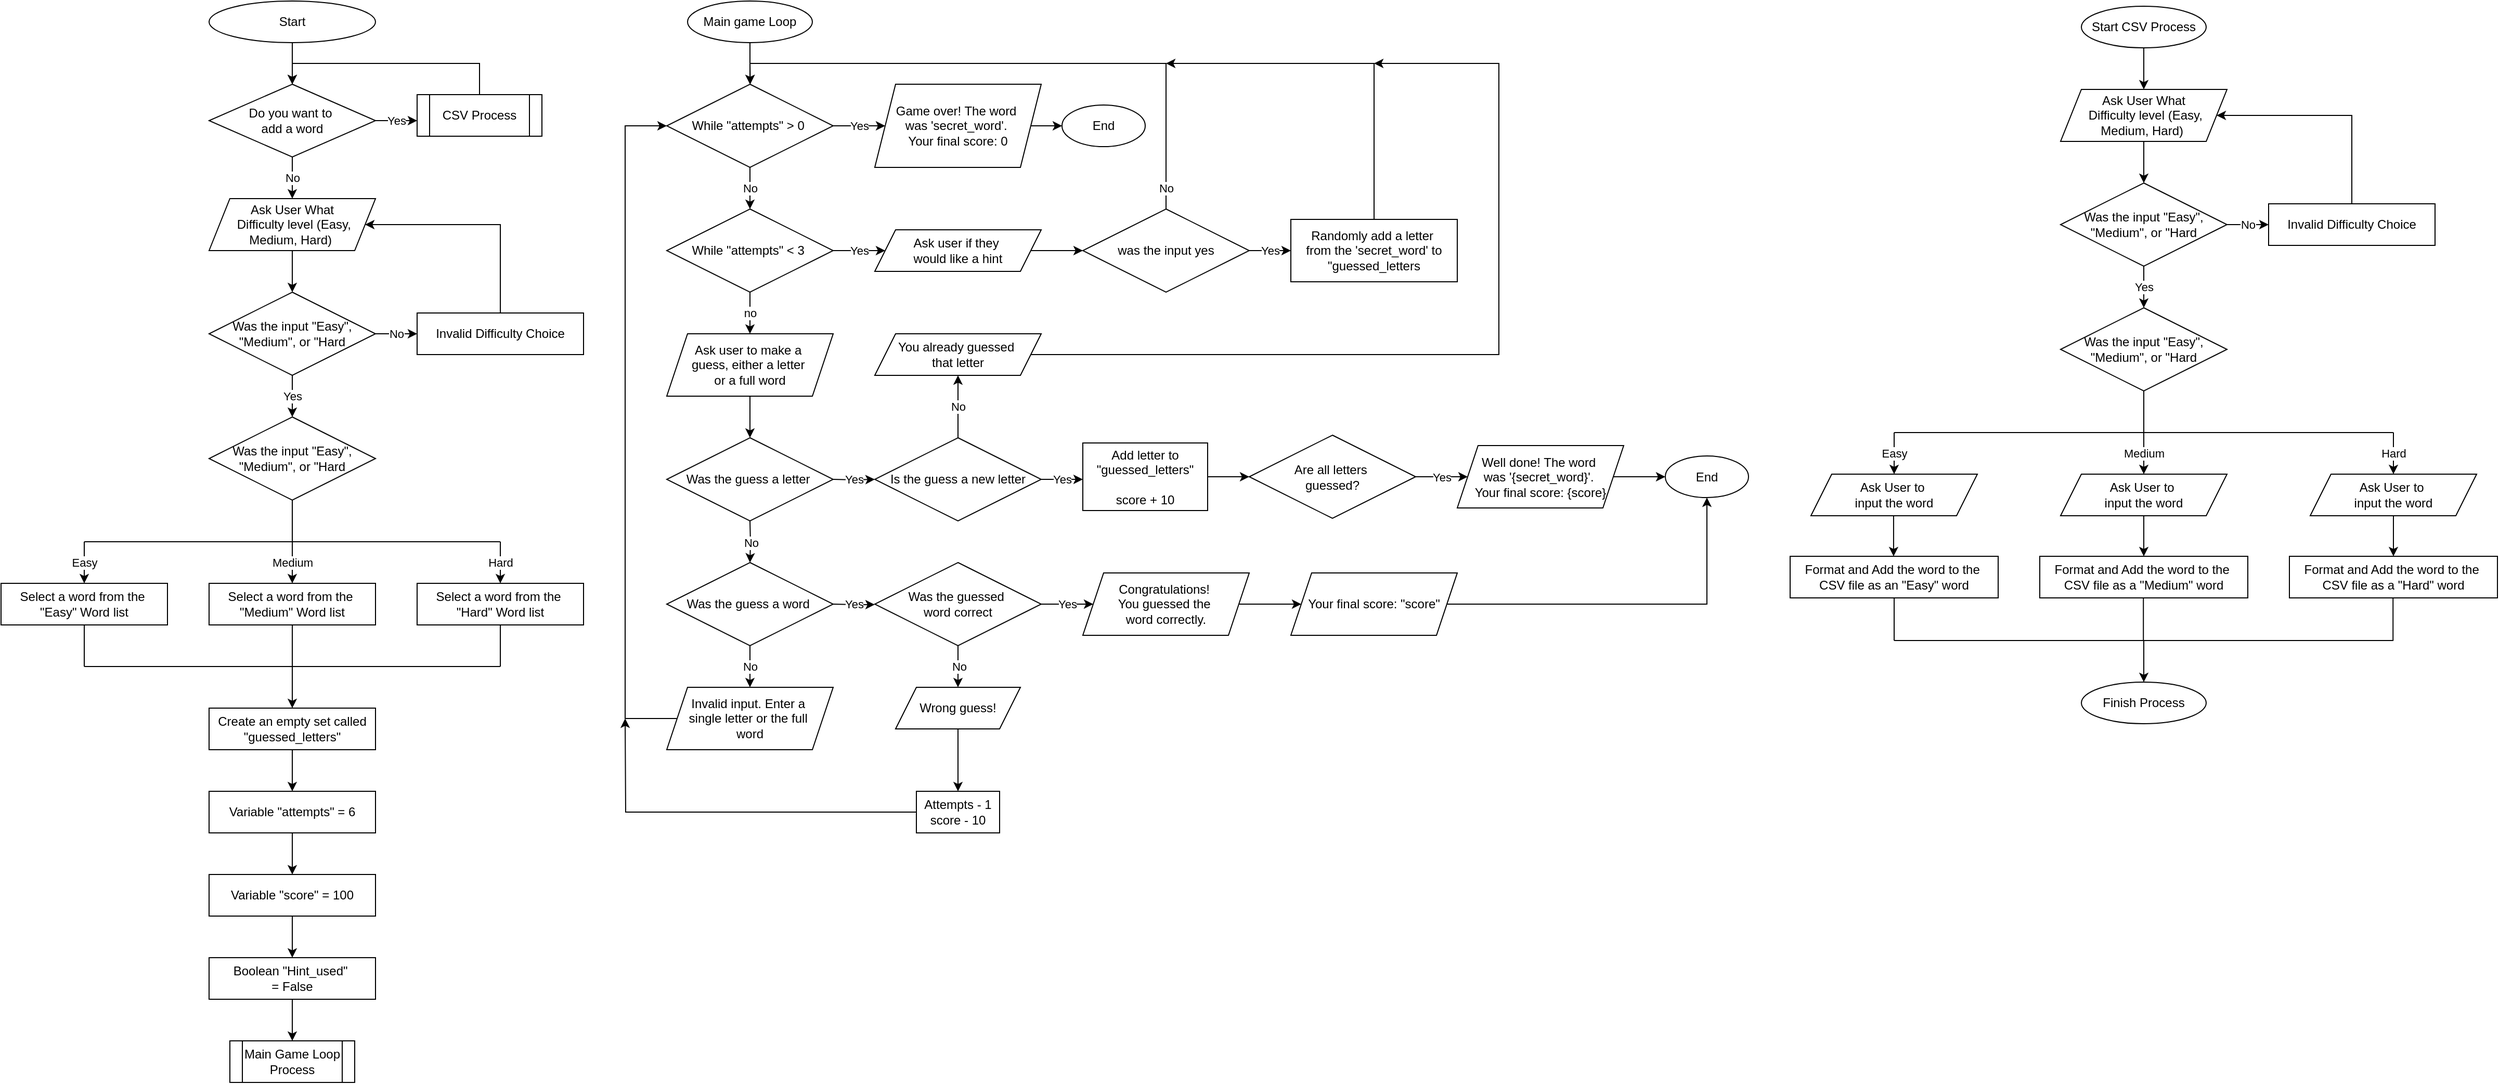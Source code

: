 <mxfile version="26.2.0">
  <diagram id="C5RBs43oDa-KdzZeNtuy" name="Page-1">
    <mxGraphModel dx="2381" dy="1144" grid="1" gridSize="10" guides="1" tooltips="1" connect="1" arrows="1" fold="1" page="1" pageScale="1" pageWidth="827" pageHeight="1169" math="0" shadow="0">
      <root>
        <mxCell id="WIyWlLk6GJQsqaUBKTNV-0" />
        <mxCell id="WIyWlLk6GJQsqaUBKTNV-1" parent="WIyWlLk6GJQsqaUBKTNV-0" />
        <mxCell id="7g3UqpevIzN1pSlHC3Jq-6" value="" style="edgeStyle=orthogonalEdgeStyle;rounded=0;orthogonalLoop=1;jettySize=auto;html=1;" parent="WIyWlLk6GJQsqaUBKTNV-1" source="7g3UqpevIzN1pSlHC3Jq-0" target="7g3UqpevIzN1pSlHC3Jq-5" edge="1">
          <mxGeometry relative="1" as="geometry" />
        </mxCell>
        <mxCell id="7g3UqpevIzN1pSlHC3Jq-0" value="Start" style="ellipse;whiteSpace=wrap;html=1;" parent="WIyWlLk6GJQsqaUBKTNV-1" vertex="1">
          <mxGeometry x="240" y="40" width="160" height="40" as="geometry" />
        </mxCell>
        <mxCell id="7g3UqpevIzN1pSlHC3Jq-5" value="Do you want to&amp;nbsp;&lt;div&gt;add a word&lt;/div&gt;" style="rhombus;whiteSpace=wrap;html=1;" parent="WIyWlLk6GJQsqaUBKTNV-1" vertex="1">
          <mxGeometry x="240" y="120" width="160" height="70" as="geometry" />
        </mxCell>
        <mxCell id="7g3UqpevIzN1pSlHC3Jq-15" value="No" style="endArrow=classic;html=1;rounded=0;exitX=0.5;exitY=1;exitDx=0;exitDy=0;entryX=0.5;entryY=0;entryDx=0;entryDy=0;" parent="WIyWlLk6GJQsqaUBKTNV-1" source="7g3UqpevIzN1pSlHC3Jq-5" target="7g3UqpevIzN1pSlHC3Jq-18" edge="1">
          <mxGeometry width="50" height="50" relative="1" as="geometry">
            <mxPoint x="590" y="430" as="sourcePoint" />
            <mxPoint x="320" y="240" as="targetPoint" />
          </mxGeometry>
        </mxCell>
        <mxCell id="7g3UqpevIzN1pSlHC3Jq-18" value="Ask User What&lt;div&gt;&amp;nbsp;Difficulty&amp;nbsp;&lt;span style=&quot;background-color: transparent; color: light-dark(rgb(0, 0, 0), rgb(255, 255, 255));&quot;&gt;level (Easy, Medium, Hard)&amp;nbsp;&lt;/span&gt;&lt;/div&gt;" style="shape=parallelogram;perimeter=parallelogramPerimeter;whiteSpace=wrap;html=1;fixedSize=1;" parent="WIyWlLk6GJQsqaUBKTNV-1" vertex="1">
          <mxGeometry x="240" y="230" width="160" height="50" as="geometry" />
        </mxCell>
        <mxCell id="7g3UqpevIzN1pSlHC3Jq-19" value="Was the input &quot;Easy&quot;, &quot;Medium&quot;, or &quot;Hard" style="rhombus;whiteSpace=wrap;html=1;" parent="WIyWlLk6GJQsqaUBKTNV-1" vertex="1">
          <mxGeometry x="240" y="320" width="160" height="80" as="geometry" />
        </mxCell>
        <mxCell id="7g3UqpevIzN1pSlHC3Jq-20" value="" style="endArrow=classic;html=1;rounded=0;exitX=0.5;exitY=1;exitDx=0;exitDy=0;entryX=0.5;entryY=0;entryDx=0;entryDy=0;" parent="WIyWlLk6GJQsqaUBKTNV-1" source="7g3UqpevIzN1pSlHC3Jq-18" target="7g3UqpevIzN1pSlHC3Jq-19" edge="1">
          <mxGeometry width="50" height="50" relative="1" as="geometry">
            <mxPoint x="590" y="430" as="sourcePoint" />
            <mxPoint x="640" y="380" as="targetPoint" />
          </mxGeometry>
        </mxCell>
        <mxCell id="7g3UqpevIzN1pSlHC3Jq-32" value="Select a word from the&amp;nbsp;&lt;div&gt;&quot;Easy&quot; Word list&lt;/div&gt;" style="rounded=0;whiteSpace=wrap;html=1;" parent="WIyWlLk6GJQsqaUBKTNV-1" vertex="1">
          <mxGeometry x="40" y="600" width="160" height="40" as="geometry" />
        </mxCell>
        <mxCell id="7g3UqpevIzN1pSlHC3Jq-33" value="Select a word from the&amp;nbsp;&lt;div&gt;&quot;Medium&quot; Word lis&lt;span style=&quot;color: rgba(0, 0, 0, 0); font-family: monospace; font-size: 0px; text-align: start; text-wrap-mode: nowrap; background-color: transparent;&quot;&gt;%3CmxGraphModel%3E%3Croot%3E%3CmxCell%20id%3D%220%22%2F%3E%3CmxCell%20id%3D%221%22%20parent%3D%220%22%2F%3E%3CmxCell%20id%3D%222%22%20value%3D%22Select%20a%20word%20from%20the%26amp%3Bnbsp%3B%26lt%3Bdiv%26gt%3B%26quot%3BEasy%26quot%3B%20Word%20list%26lt%3B%2Fdiv%26gt%3B%22%20style%3D%22rounded%3D0%3BwhiteSpace%3Dwrap%3Bhtml%3D1%3B%22%20vertex%3D%221%22%20parent%3D%221%22%3E%3CmxGeometry%20x%3D%22240%22%20y%3D%22340%22%20width%3D%22160%22%20height%3D%2240%22%20as%3D%22geometry%22%2F%3E%3C%2FmxCell%3E%3C%2Froot%3E%3C%2FmxGraphModel%3E&lt;/span&gt;&lt;span style=&quot;background-color: transparent; color: light-dark(rgb(0, 0, 0), rgb(255, 255, 255));&quot;&gt;t&lt;/span&gt;&lt;/div&gt;" style="rounded=0;whiteSpace=wrap;html=1;" parent="WIyWlLk6GJQsqaUBKTNV-1" vertex="1">
          <mxGeometry x="240" y="600" width="160" height="40" as="geometry" />
        </mxCell>
        <mxCell id="7g3UqpevIzN1pSlHC3Jq-34" value="Select a word from the&amp;nbsp;&lt;div&gt;&quot;Hard&quot; Word list&lt;/div&gt;" style="rounded=0;whiteSpace=wrap;html=1;" parent="WIyWlLk6GJQsqaUBKTNV-1" vertex="1">
          <mxGeometry x="440" y="600" width="160" height="40" as="geometry" />
        </mxCell>
        <mxCell id="7g3UqpevIzN1pSlHC3Jq-35" value="Invalid Difficulty Choice" style="rounded=0;whiteSpace=wrap;html=1;" parent="WIyWlLk6GJQsqaUBKTNV-1" vertex="1">
          <mxGeometry x="440" y="340" width="160" height="40" as="geometry" />
        </mxCell>
        <mxCell id="iuobUKT6KPHIndv96JnV-48" style="edgeStyle=orthogonalEdgeStyle;rounded=0;orthogonalLoop=1;jettySize=auto;html=1;exitX=0.5;exitY=1;exitDx=0;exitDy=0;entryX=0.5;entryY=0;entryDx=0;entryDy=0;" parent="WIyWlLk6GJQsqaUBKTNV-1" edge="1">
          <mxGeometry relative="1" as="geometry">
            <mxPoint x="1859.47" y="535" as="sourcePoint" />
            <mxPoint x="1859.47" y="574" as="targetPoint" />
          </mxGeometry>
        </mxCell>
        <mxCell id="7g3UqpevIzN1pSlHC3Jq-70" value="Ask User to&amp;nbsp;&lt;div&gt;input the word&lt;/div&gt;" style="shape=parallelogram;perimeter=parallelogramPerimeter;whiteSpace=wrap;html=1;fixedSize=1;" parent="WIyWlLk6GJQsqaUBKTNV-1" vertex="1">
          <mxGeometry x="1780" y="495" width="160" height="40" as="geometry" />
        </mxCell>
        <mxCell id="iuobUKT6KPHIndv96JnV-47" style="edgeStyle=orthogonalEdgeStyle;rounded=0;orthogonalLoop=1;jettySize=auto;html=1;exitX=0.5;exitY=1;exitDx=0;exitDy=0;entryX=0.5;entryY=0;entryDx=0;entryDy=0;" parent="WIyWlLk6GJQsqaUBKTNV-1" source="7g3UqpevIzN1pSlHC3Jq-72" target="iuobUKT6KPHIndv96JnV-45" edge="1">
          <mxGeometry relative="1" as="geometry" />
        </mxCell>
        <mxCell id="7g3UqpevIzN1pSlHC3Jq-72" value="Ask User to&amp;nbsp;&lt;div&gt;input the word&lt;/div&gt;" style="shape=parallelogram;perimeter=parallelogramPerimeter;whiteSpace=wrap;html=1;fixedSize=1;" parent="WIyWlLk6GJQsqaUBKTNV-1" vertex="1">
          <mxGeometry x="2020" y="495" width="160" height="40" as="geometry" />
        </mxCell>
        <mxCell id="iuobUKT6KPHIndv96JnV-46" style="edgeStyle=orthogonalEdgeStyle;rounded=0;orthogonalLoop=1;jettySize=auto;html=1;exitX=0.5;exitY=1;exitDx=0;exitDy=0;entryX=0.5;entryY=0;entryDx=0;entryDy=0;" parent="WIyWlLk6GJQsqaUBKTNV-1" source="7g3UqpevIzN1pSlHC3Jq-73" target="7g3UqpevIzN1pSlHC3Jq-76" edge="1">
          <mxGeometry relative="1" as="geometry" />
        </mxCell>
        <mxCell id="7g3UqpevIzN1pSlHC3Jq-73" value="Ask User to&amp;nbsp;&lt;div&gt;input the word&lt;/div&gt;" style="shape=parallelogram;perimeter=parallelogramPerimeter;whiteSpace=wrap;html=1;fixedSize=1;" parent="WIyWlLk6GJQsqaUBKTNV-1" vertex="1">
          <mxGeometry x="2260" y="495" width="160" height="40" as="geometry" />
        </mxCell>
        <mxCell id="7g3UqpevIzN1pSlHC3Jq-74" value="Format and Add the word to the&amp;nbsp;&lt;div&gt;CSV file as an &quot;Easy&quot; word&lt;/div&gt;" style="rounded=0;whiteSpace=wrap;html=1;" parent="WIyWlLk6GJQsqaUBKTNV-1" vertex="1">
          <mxGeometry x="1760" y="574" width="200" height="40" as="geometry" />
        </mxCell>
        <mxCell id="7g3UqpevIzN1pSlHC3Jq-76" value="Format and Add the word to the&amp;nbsp;&lt;div&gt;CSV file as a &quot;Hard&quot; word&lt;/div&gt;" style="rounded=0;whiteSpace=wrap;html=1;" parent="WIyWlLk6GJQsqaUBKTNV-1" vertex="1">
          <mxGeometry x="2240" y="574" width="200" height="40" as="geometry" />
        </mxCell>
        <mxCell id="7g3UqpevIzN1pSlHC3Jq-84" value="Create an empty set called&lt;div&gt;&quot;guessed_letters&quot;&lt;/div&gt;" style="rounded=0;whiteSpace=wrap;html=1;" parent="WIyWlLk6GJQsqaUBKTNV-1" vertex="1">
          <mxGeometry x="240" y="720" width="160" height="40" as="geometry" />
        </mxCell>
        <mxCell id="7g3UqpevIzN1pSlHC3Jq-85" value="Variable &quot;attempts&quot; = 6" style="rounded=0;whiteSpace=wrap;html=1;" parent="WIyWlLk6GJQsqaUBKTNV-1" vertex="1">
          <mxGeometry x="240" y="800" width="160" height="40" as="geometry" />
        </mxCell>
        <mxCell id="7g3UqpevIzN1pSlHC3Jq-86" value="" style="endArrow=classic;html=1;rounded=0;exitX=0.5;exitY=1;exitDx=0;exitDy=0;entryX=0.5;entryY=0;entryDx=0;entryDy=0;" parent="WIyWlLk6GJQsqaUBKTNV-1" source="7g3UqpevIzN1pSlHC3Jq-84" target="7g3UqpevIzN1pSlHC3Jq-85" edge="1">
          <mxGeometry width="50" height="50" relative="1" as="geometry">
            <mxPoint x="870" y="570" as="sourcePoint" />
            <mxPoint x="920" y="520" as="targetPoint" />
          </mxGeometry>
        </mxCell>
        <mxCell id="7g3UqpevIzN1pSlHC3Jq-87" value="Variable &quot;score&quot; = 100" style="rounded=0;whiteSpace=wrap;html=1;" parent="WIyWlLk6GJQsqaUBKTNV-1" vertex="1">
          <mxGeometry x="240" y="880" width="160" height="40" as="geometry" />
        </mxCell>
        <mxCell id="7g3UqpevIzN1pSlHC3Jq-88" value="" style="endArrow=classic;html=1;rounded=0;exitX=0.5;exitY=1;exitDx=0;exitDy=0;entryX=0.5;entryY=0;entryDx=0;entryDy=0;" parent="WIyWlLk6GJQsqaUBKTNV-1" source="7g3UqpevIzN1pSlHC3Jq-85" target="7g3UqpevIzN1pSlHC3Jq-87" edge="1">
          <mxGeometry width="50" height="50" relative="1" as="geometry">
            <mxPoint x="330" y="770" as="sourcePoint" />
            <mxPoint x="330" y="810" as="targetPoint" />
          </mxGeometry>
        </mxCell>
        <mxCell id="7g3UqpevIzN1pSlHC3Jq-90" value="Boolean &quot;Hint_used&quot;&amp;nbsp;&lt;div&gt;= False&lt;/div&gt;" style="rounded=0;whiteSpace=wrap;html=1;" parent="WIyWlLk6GJQsqaUBKTNV-1" vertex="1">
          <mxGeometry x="240" y="960" width="160" height="40" as="geometry" />
        </mxCell>
        <mxCell id="7g3UqpevIzN1pSlHC3Jq-91" value="" style="endArrow=classic;html=1;rounded=0;exitX=0.5;exitY=1;exitDx=0;exitDy=0;entryX=0.5;entryY=0;entryDx=0;entryDy=0;" parent="WIyWlLk6GJQsqaUBKTNV-1" source="7g3UqpevIzN1pSlHC3Jq-87" target="7g3UqpevIzN1pSlHC3Jq-90" edge="1">
          <mxGeometry width="50" height="50" relative="1" as="geometry">
            <mxPoint x="330" y="850" as="sourcePoint" />
            <mxPoint x="330" y="890" as="targetPoint" />
          </mxGeometry>
        </mxCell>
        <mxCell id="7g3UqpevIzN1pSlHC3Jq-92" value="" style="endArrow=classic;html=1;rounded=0;exitX=0.5;exitY=1;exitDx=0;exitDy=0;" parent="WIyWlLk6GJQsqaUBKTNV-1" source="7g3UqpevIzN1pSlHC3Jq-90" edge="1">
          <mxGeometry width="50" height="50" relative="1" as="geometry">
            <mxPoint x="330" y="930" as="sourcePoint" />
            <mxPoint x="320" y="1040" as="targetPoint" />
          </mxGeometry>
        </mxCell>
        <mxCell id="0aiizoGYOnUArJwlnff0-28" value="Yes" style="edgeStyle=orthogonalEdgeStyle;rounded=0;orthogonalLoop=1;jettySize=auto;html=1;" parent="WIyWlLk6GJQsqaUBKTNV-1" source="7g3UqpevIzN1pSlHC3Jq-95" target="0aiizoGYOnUArJwlnff0-27" edge="1">
          <mxGeometry relative="1" as="geometry" />
        </mxCell>
        <mxCell id="7g3UqpevIzN1pSlHC3Jq-95" value="While &quot;attempts&quot; &amp;gt; 0&amp;nbsp;" style="rhombus;whiteSpace=wrap;html=1;" parent="WIyWlLk6GJQsqaUBKTNV-1" vertex="1">
          <mxGeometry x="680" y="120" width="160" height="80" as="geometry" />
        </mxCell>
        <mxCell id="7g3UqpevIzN1pSlHC3Jq-98" value="No" style="endArrow=classic;html=1;rounded=0;exitX=0.5;exitY=1;exitDx=0;exitDy=0;" parent="WIyWlLk6GJQsqaUBKTNV-1" source="7g3UqpevIzN1pSlHC3Jq-95" edge="1">
          <mxGeometry width="50" height="50" relative="1" as="geometry">
            <mxPoint x="1310" y="250" as="sourcePoint" />
            <mxPoint x="760" y="240" as="targetPoint" />
          </mxGeometry>
        </mxCell>
        <mxCell id="iuobUKT6KPHIndv96JnV-4" value="Was the input &quot;Easy&quot;, &quot;Medium&quot;, or &quot;Hard" style="rhombus;whiteSpace=wrap;html=1;" parent="WIyWlLk6GJQsqaUBKTNV-1" vertex="1">
          <mxGeometry x="240" y="440" width="160" height="80" as="geometry" />
        </mxCell>
        <mxCell id="iuobUKT6KPHIndv96JnV-6" value="No" style="endArrow=classic;html=1;rounded=0;exitX=1;exitY=0.5;exitDx=0;exitDy=0;entryX=0;entryY=0.5;entryDx=0;entryDy=0;" parent="WIyWlLk6GJQsqaUBKTNV-1" source="7g3UqpevIzN1pSlHC3Jq-19" target="7g3UqpevIzN1pSlHC3Jq-35" edge="1">
          <mxGeometry width="50" height="50" relative="1" as="geometry">
            <mxPoint x="860" y="580" as="sourcePoint" />
            <mxPoint x="910" y="530" as="targetPoint" />
          </mxGeometry>
        </mxCell>
        <mxCell id="iuobUKT6KPHIndv96JnV-7" value="" style="endArrow=classic;html=1;rounded=0;exitX=0.5;exitY=0;exitDx=0;exitDy=0;entryX=1;entryY=0.5;entryDx=0;entryDy=0;" parent="WIyWlLk6GJQsqaUBKTNV-1" source="7g3UqpevIzN1pSlHC3Jq-35" target="7g3UqpevIzN1pSlHC3Jq-18" edge="1">
          <mxGeometry width="50" height="50" relative="1" as="geometry">
            <mxPoint x="860" y="580" as="sourcePoint" />
            <mxPoint x="910" y="530" as="targetPoint" />
            <Array as="points">
              <mxPoint x="520" y="255" />
            </Array>
          </mxGeometry>
        </mxCell>
        <mxCell id="iuobUKT6KPHIndv96JnV-8" value="Yes" style="endArrow=classic;html=1;rounded=0;exitX=0.5;exitY=1;exitDx=0;exitDy=0;entryX=0.5;entryY=0;entryDx=0;entryDy=0;" parent="WIyWlLk6GJQsqaUBKTNV-1" source="7g3UqpevIzN1pSlHC3Jq-19" target="iuobUKT6KPHIndv96JnV-4" edge="1">
          <mxGeometry width="50" height="50" relative="1" as="geometry">
            <mxPoint x="860" y="580" as="sourcePoint" />
            <mxPoint x="910" y="530" as="targetPoint" />
          </mxGeometry>
        </mxCell>
        <mxCell id="iuobUKT6KPHIndv96JnV-11" value="" style="endArrow=none;html=1;rounded=0;exitX=0.5;exitY=1;exitDx=0;exitDy=0;" parent="WIyWlLk6GJQsqaUBKTNV-1" source="iuobUKT6KPHIndv96JnV-4" edge="1">
          <mxGeometry width="50" height="50" relative="1" as="geometry">
            <mxPoint x="820" y="600" as="sourcePoint" />
            <mxPoint x="320" y="560" as="targetPoint" />
          </mxGeometry>
        </mxCell>
        <mxCell id="iuobUKT6KPHIndv96JnV-12" value="" style="endArrow=none;html=1;rounded=0;" parent="WIyWlLk6GJQsqaUBKTNV-1" edge="1">
          <mxGeometry width="50" height="50" relative="1" as="geometry">
            <mxPoint x="120" y="560" as="sourcePoint" />
            <mxPoint x="520" y="560" as="targetPoint" />
          </mxGeometry>
        </mxCell>
        <mxCell id="iuobUKT6KPHIndv96JnV-13" value="Hard" style="endArrow=classic;html=1;rounded=0;entryX=0.5;entryY=0;entryDx=0;entryDy=0;" parent="WIyWlLk6GJQsqaUBKTNV-1" target="7g3UqpevIzN1pSlHC3Jq-34" edge="1">
          <mxGeometry width="50" height="50" relative="1" as="geometry">
            <mxPoint x="520" y="560" as="sourcePoint" />
            <mxPoint x="740" y="550" as="targetPoint" />
          </mxGeometry>
        </mxCell>
        <mxCell id="iuobUKT6KPHIndv96JnV-14" value="Medium" style="endArrow=classic;html=1;rounded=0;entryX=0.5;entryY=0;entryDx=0;entryDy=0;" parent="WIyWlLk6GJQsqaUBKTNV-1" target="7g3UqpevIzN1pSlHC3Jq-33" edge="1">
          <mxGeometry width="50" height="50" relative="1" as="geometry">
            <mxPoint x="320" y="560" as="sourcePoint" />
            <mxPoint x="740" y="550" as="targetPoint" />
          </mxGeometry>
        </mxCell>
        <mxCell id="iuobUKT6KPHIndv96JnV-15" value="Easy" style="endArrow=classic;html=1;rounded=0;entryX=0.5;entryY=0;entryDx=0;entryDy=0;" parent="WIyWlLk6GJQsqaUBKTNV-1" target="7g3UqpevIzN1pSlHC3Jq-32" edge="1">
          <mxGeometry width="50" height="50" relative="1" as="geometry">
            <mxPoint x="120" y="560" as="sourcePoint" />
            <mxPoint x="740" y="550" as="targetPoint" />
          </mxGeometry>
        </mxCell>
        <mxCell id="iuobUKT6KPHIndv96JnV-16" value="" style="endArrow=none;html=1;rounded=0;" parent="WIyWlLk6GJQsqaUBKTNV-1" edge="1">
          <mxGeometry width="50" height="50" relative="1" as="geometry">
            <mxPoint x="120" y="680" as="sourcePoint" />
            <mxPoint x="520" y="680" as="targetPoint" />
          </mxGeometry>
        </mxCell>
        <mxCell id="iuobUKT6KPHIndv96JnV-19" value="" style="endArrow=none;html=1;rounded=0;exitX=0.5;exitY=1;exitDx=0;exitDy=0;" parent="WIyWlLk6GJQsqaUBKTNV-1" source="7g3UqpevIzN1pSlHC3Jq-34" edge="1">
          <mxGeometry width="50" height="50" relative="1" as="geometry">
            <mxPoint x="690" y="860" as="sourcePoint" />
            <mxPoint x="520" y="680" as="targetPoint" />
          </mxGeometry>
        </mxCell>
        <mxCell id="iuobUKT6KPHIndv96JnV-21" value="" style="endArrow=none;html=1;rounded=0;exitX=0.5;exitY=1;exitDx=0;exitDy=0;" parent="WIyWlLk6GJQsqaUBKTNV-1" source="7g3UqpevIzN1pSlHC3Jq-32" edge="1">
          <mxGeometry width="50" height="50" relative="1" as="geometry">
            <mxPoint x="690" y="860" as="sourcePoint" />
            <mxPoint x="120" y="680" as="targetPoint" />
          </mxGeometry>
        </mxCell>
        <mxCell id="iuobUKT6KPHIndv96JnV-23" value="Ask User What&lt;div&gt;&amp;nbsp;Difficulty&amp;nbsp;&lt;span style=&quot;background-color: transparent; color: light-dark(rgb(0, 0, 0), rgb(255, 255, 255));&quot;&gt;level (Easy, Medium, Hard)&amp;nbsp;&lt;/span&gt;&lt;/div&gt;" style="shape=parallelogram;perimeter=parallelogramPerimeter;whiteSpace=wrap;html=1;fixedSize=1;" parent="WIyWlLk6GJQsqaUBKTNV-1" vertex="1">
          <mxGeometry x="2020" y="125" width="160" height="50" as="geometry" />
        </mxCell>
        <mxCell id="iuobUKT6KPHIndv96JnV-24" value="Was the input &quot;Easy&quot;, &quot;Medium&quot;, or &quot;Hard" style="rhombus;whiteSpace=wrap;html=1;" parent="WIyWlLk6GJQsqaUBKTNV-1" vertex="1">
          <mxGeometry x="2020" y="215" width="160" height="80" as="geometry" />
        </mxCell>
        <mxCell id="iuobUKT6KPHIndv96JnV-25" value="" style="endArrow=classic;html=1;rounded=0;exitX=0.5;exitY=1;exitDx=0;exitDy=0;entryX=0.5;entryY=0;entryDx=0;entryDy=0;" parent="WIyWlLk6GJQsqaUBKTNV-1" source="iuobUKT6KPHIndv96JnV-23" target="iuobUKT6KPHIndv96JnV-24" edge="1">
          <mxGeometry width="50" height="50" relative="1" as="geometry">
            <mxPoint x="2370" y="325" as="sourcePoint" />
            <mxPoint x="2420" y="275" as="targetPoint" />
          </mxGeometry>
        </mxCell>
        <mxCell id="iuobUKT6KPHIndv96JnV-29" value="Invalid Difficulty Choice" style="rounded=0;whiteSpace=wrap;html=1;" parent="WIyWlLk6GJQsqaUBKTNV-1" vertex="1">
          <mxGeometry x="2220" y="235" width="160" height="40" as="geometry" />
        </mxCell>
        <mxCell id="iuobUKT6KPHIndv96JnV-30" value="Was the input &quot;Easy&quot;, &quot;Medium&quot;, or &quot;Hard" style="rhombus;whiteSpace=wrap;html=1;" parent="WIyWlLk6GJQsqaUBKTNV-1" vertex="1">
          <mxGeometry x="2020" y="335" width="160" height="80" as="geometry" />
        </mxCell>
        <mxCell id="iuobUKT6KPHIndv96JnV-31" value="No" style="endArrow=classic;html=1;rounded=0;exitX=1;exitY=0.5;exitDx=0;exitDy=0;entryX=0;entryY=0.5;entryDx=0;entryDy=0;" parent="WIyWlLk6GJQsqaUBKTNV-1" source="iuobUKT6KPHIndv96JnV-24" target="iuobUKT6KPHIndv96JnV-29" edge="1">
          <mxGeometry width="50" height="50" relative="1" as="geometry">
            <mxPoint x="2640" y="475" as="sourcePoint" />
            <mxPoint x="2690" y="425" as="targetPoint" />
          </mxGeometry>
        </mxCell>
        <mxCell id="iuobUKT6KPHIndv96JnV-32" value="" style="endArrow=classic;html=1;rounded=0;exitX=0.5;exitY=0;exitDx=0;exitDy=0;entryX=1;entryY=0.5;entryDx=0;entryDy=0;" parent="WIyWlLk6GJQsqaUBKTNV-1" source="iuobUKT6KPHIndv96JnV-29" target="iuobUKT6KPHIndv96JnV-23" edge="1">
          <mxGeometry width="50" height="50" relative="1" as="geometry">
            <mxPoint x="2640" y="475" as="sourcePoint" />
            <mxPoint x="2690" y="425" as="targetPoint" />
            <Array as="points">
              <mxPoint x="2300" y="150" />
            </Array>
          </mxGeometry>
        </mxCell>
        <mxCell id="iuobUKT6KPHIndv96JnV-33" value="Yes" style="endArrow=classic;html=1;rounded=0;exitX=0.5;exitY=1;exitDx=0;exitDy=0;entryX=0.5;entryY=0;entryDx=0;entryDy=0;" parent="WIyWlLk6GJQsqaUBKTNV-1" source="iuobUKT6KPHIndv96JnV-24" target="iuobUKT6KPHIndv96JnV-30" edge="1">
          <mxGeometry width="50" height="50" relative="1" as="geometry">
            <mxPoint x="2640" y="475" as="sourcePoint" />
            <mxPoint x="2690" y="425" as="targetPoint" />
          </mxGeometry>
        </mxCell>
        <mxCell id="iuobUKT6KPHIndv96JnV-34" value="" style="endArrow=none;html=1;rounded=0;exitX=0.5;exitY=1;exitDx=0;exitDy=0;" parent="WIyWlLk6GJQsqaUBKTNV-1" source="iuobUKT6KPHIndv96JnV-30" edge="1">
          <mxGeometry width="50" height="50" relative="1" as="geometry">
            <mxPoint x="2600" y="495" as="sourcePoint" />
            <mxPoint x="2100" y="455" as="targetPoint" />
          </mxGeometry>
        </mxCell>
        <mxCell id="iuobUKT6KPHIndv96JnV-35" value="" style="endArrow=none;html=1;rounded=0;" parent="WIyWlLk6GJQsqaUBKTNV-1" edge="1">
          <mxGeometry width="50" height="50" relative="1" as="geometry">
            <mxPoint x="1860" y="455" as="sourcePoint" />
            <mxPoint x="2340" y="455" as="targetPoint" />
          </mxGeometry>
        </mxCell>
        <mxCell id="iuobUKT6KPHIndv96JnV-36" value="Hard" style="endArrow=classic;html=1;rounded=0;entryX=0.5;entryY=0;entryDx=0;entryDy=0;" parent="WIyWlLk6GJQsqaUBKTNV-1" target="7g3UqpevIzN1pSlHC3Jq-73" edge="1">
          <mxGeometry width="50" height="50" relative="1" as="geometry">
            <mxPoint x="2340" y="455" as="sourcePoint" />
            <mxPoint x="2351" y="495" as="targetPoint" />
          </mxGeometry>
        </mxCell>
        <mxCell id="iuobUKT6KPHIndv96JnV-37" value="Medium" style="endArrow=classic;html=1;rounded=0;entryX=0.5;entryY=0;entryDx=0;entryDy=0;" parent="WIyWlLk6GJQsqaUBKTNV-1" edge="1">
          <mxGeometry width="50" height="50" relative="1" as="geometry">
            <mxPoint x="2100" y="455" as="sourcePoint" />
            <mxPoint x="2100" y="495" as="targetPoint" />
          </mxGeometry>
        </mxCell>
        <mxCell id="iuobUKT6KPHIndv96JnV-38" value="Easy" style="endArrow=classic;html=1;rounded=0;entryX=0.5;entryY=0;entryDx=0;entryDy=0;" parent="WIyWlLk6GJQsqaUBKTNV-1" target="7g3UqpevIzN1pSlHC3Jq-70" edge="1">
          <mxGeometry width="50" height="50" relative="1" as="geometry">
            <mxPoint x="1860" y="455" as="sourcePoint" />
            <mxPoint x="1750" y="325" as="targetPoint" />
            <mxPoint as="offset" />
          </mxGeometry>
        </mxCell>
        <mxCell id="iuobUKT6KPHIndv96JnV-39" value="" style="endArrow=none;html=1;rounded=0;" parent="WIyWlLk6GJQsqaUBKTNV-1" edge="1">
          <mxGeometry width="50" height="50" relative="1" as="geometry">
            <mxPoint x="1860" y="655" as="sourcePoint" />
            <mxPoint x="2340" y="655" as="targetPoint" />
          </mxGeometry>
        </mxCell>
        <mxCell id="iuobUKT6KPHIndv96JnV-45" value="Format and Add the word to the&amp;nbsp;&lt;div&gt;CSV file as a &quot;Medium&quot; word&lt;/div&gt;" style="rounded=0;whiteSpace=wrap;html=1;" parent="WIyWlLk6GJQsqaUBKTNV-1" vertex="1">
          <mxGeometry x="2000" y="574" width="200" height="40" as="geometry" />
        </mxCell>
        <mxCell id="iuobUKT6KPHIndv96JnV-52" value="" style="endArrow=none;html=1;rounded=0;exitX=0.5;exitY=1;exitDx=0;exitDy=0;" parent="WIyWlLk6GJQsqaUBKTNV-1" edge="1">
          <mxGeometry width="50" height="50" relative="1" as="geometry">
            <mxPoint x="1860" y="614" as="sourcePoint" />
            <mxPoint x="1860" y="655" as="targetPoint" />
          </mxGeometry>
        </mxCell>
        <mxCell id="iuobUKT6KPHIndv96JnV-53" value="" style="endArrow=none;html=1;rounded=0;exitX=0.5;exitY=1;exitDx=0;exitDy=0;" parent="WIyWlLk6GJQsqaUBKTNV-1" edge="1">
          <mxGeometry width="50" height="50" relative="1" as="geometry">
            <mxPoint x="2099.62" y="614" as="sourcePoint" />
            <mxPoint x="2099.62" y="655" as="targetPoint" />
          </mxGeometry>
        </mxCell>
        <mxCell id="iuobUKT6KPHIndv96JnV-54" value="" style="endArrow=none;html=1;rounded=0;exitX=0.5;exitY=1;exitDx=0;exitDy=0;" parent="WIyWlLk6GJQsqaUBKTNV-1" edge="1">
          <mxGeometry width="50" height="50" relative="1" as="geometry">
            <mxPoint x="2339.62" y="614" as="sourcePoint" />
            <mxPoint x="2339.62" y="655" as="targetPoint" />
          </mxGeometry>
        </mxCell>
        <mxCell id="iuobUKT6KPHIndv96JnV-55" value="" style="endArrow=classic;html=1;rounded=0;entryX=0.5;entryY=0;entryDx=0;entryDy=0;" parent="WIyWlLk6GJQsqaUBKTNV-1" target="iuobUKT6KPHIndv96JnV-56" edge="1">
          <mxGeometry width="50" height="50" relative="1" as="geometry">
            <mxPoint x="2100" y="655" as="sourcePoint" />
            <mxPoint x="2100" y="695" as="targetPoint" />
          </mxGeometry>
        </mxCell>
        <mxCell id="iuobUKT6KPHIndv96JnV-56" value="Finish Process" style="ellipse;whiteSpace=wrap;html=1;" parent="WIyWlLk6GJQsqaUBKTNV-1" vertex="1">
          <mxGeometry x="2040" y="695" width="120" height="40" as="geometry" />
        </mxCell>
        <mxCell id="iuobUKT6KPHIndv96JnV-59" style="edgeStyle=orthogonalEdgeStyle;rounded=0;orthogonalLoop=1;jettySize=auto;html=1;entryX=0.5;entryY=0;entryDx=0;entryDy=0;" parent="WIyWlLk6GJQsqaUBKTNV-1" source="iuobUKT6KPHIndv96JnV-57" target="iuobUKT6KPHIndv96JnV-23" edge="1">
          <mxGeometry relative="1" as="geometry" />
        </mxCell>
        <mxCell id="iuobUKT6KPHIndv96JnV-57" value="Start CSV Process" style="ellipse;whiteSpace=wrap;html=1;" parent="WIyWlLk6GJQsqaUBKTNV-1" vertex="1">
          <mxGeometry x="2040" y="45" width="120" height="40" as="geometry" />
        </mxCell>
        <mxCell id="iuobUKT6KPHIndv96JnV-60" value="Yes" style="endArrow=classic;html=1;rounded=0;exitX=1;exitY=0.5;exitDx=0;exitDy=0;" parent="WIyWlLk6GJQsqaUBKTNV-1" source="7g3UqpevIzN1pSlHC3Jq-5" edge="1">
          <mxGeometry width="50" height="50" relative="1" as="geometry">
            <mxPoint x="820" y="340" as="sourcePoint" />
            <mxPoint x="440" y="155" as="targetPoint" />
          </mxGeometry>
        </mxCell>
        <mxCell id="iuobUKT6KPHIndv96JnV-61" value="CSV Process" style="shape=process;whiteSpace=wrap;html=1;backgroundOutline=1;" parent="WIyWlLk6GJQsqaUBKTNV-1" vertex="1">
          <mxGeometry x="440" y="130" width="120" height="40" as="geometry" />
        </mxCell>
        <mxCell id="iuobUKT6KPHIndv96JnV-62" value="" style="endArrow=classic;html=1;rounded=0;exitX=0.5;exitY=0;exitDx=0;exitDy=0;" parent="WIyWlLk6GJQsqaUBKTNV-1" source="iuobUKT6KPHIndv96JnV-61" edge="1">
          <mxGeometry width="50" height="50" relative="1" as="geometry">
            <mxPoint x="820" y="330" as="sourcePoint" />
            <mxPoint x="320" y="120" as="targetPoint" />
            <Array as="points">
              <mxPoint x="500" y="100" />
              <mxPoint x="320" y="100" />
            </Array>
          </mxGeometry>
        </mxCell>
        <mxCell id="MYAD1QiiU05Yo7aIG88_-3" value="No" style="edgeStyle=orthogonalEdgeStyle;rounded=0;orthogonalLoop=1;jettySize=auto;html=1;exitX=0.5;exitY=1;exitDx=0;exitDy=0;" parent="WIyWlLk6GJQsqaUBKTNV-1" edge="1">
          <mxGeometry relative="1" as="geometry">
            <mxPoint x="760" y="580" as="targetPoint" />
            <mxPoint x="760" y="540" as="sourcePoint" />
          </mxGeometry>
        </mxCell>
        <mxCell id="MYAD1QiiU05Yo7aIG88_-5" value="Yes" style="edgeStyle=orthogonalEdgeStyle;rounded=0;orthogonalLoop=1;jettySize=auto;html=1;exitX=1;exitY=0.5;exitDx=0;exitDy=0;entryX=0;entryY=0.5;entryDx=0;entryDy=0;" parent="WIyWlLk6GJQsqaUBKTNV-1" target="MYAD1QiiU05Yo7aIG88_-6" edge="1">
          <mxGeometry relative="1" as="geometry">
            <mxPoint x="880" y="500" as="targetPoint" />
            <mxPoint x="840" y="500" as="sourcePoint" />
          </mxGeometry>
        </mxCell>
        <mxCell id="MYAD1QiiU05Yo7aIG88_-2" style="edgeStyle=orthogonalEdgeStyle;rounded=0;orthogonalLoop=1;jettySize=auto;html=1;exitX=0.5;exitY=1;exitDx=0;exitDy=0;entryX=0.5;entryY=0;entryDx=0;entryDy=0;" parent="WIyWlLk6GJQsqaUBKTNV-1" source="0aiizoGYOnUArJwlnff0-1" edge="1">
          <mxGeometry relative="1" as="geometry">
            <mxPoint x="760" y="400" as="sourcePoint" />
            <mxPoint x="760" y="460" as="targetPoint" />
          </mxGeometry>
        </mxCell>
        <mxCell id="0aiizoGYOnUArJwlnff0-19" value="No" style="edgeStyle=orthogonalEdgeStyle;rounded=0;orthogonalLoop=1;jettySize=auto;html=1;exitX=0.5;exitY=0;exitDx=0;exitDy=0;entryX=0.5;entryY=1;entryDx=0;entryDy=0;" parent="WIyWlLk6GJQsqaUBKTNV-1" source="MYAD1QiiU05Yo7aIG88_-6" target="0aiizoGYOnUArJwlnff0-49" edge="1">
          <mxGeometry relative="1" as="geometry">
            <mxPoint x="960" y="420" as="targetPoint" />
          </mxGeometry>
        </mxCell>
        <mxCell id="MYAD1QiiU05Yo7aIG88_-6" value="Is the guess a new letter" style="rhombus;whiteSpace=wrap;html=1;" parent="WIyWlLk6GJQsqaUBKTNV-1" vertex="1">
          <mxGeometry x="880" y="460" width="160" height="80" as="geometry" />
        </mxCell>
        <mxCell id="0aiizoGYOnUArJwlnff0-0" value="" style="endArrow=classic;html=1;rounded=0;exitX=0.5;exitY=1;exitDx=0;exitDy=0;entryX=0.5;entryY=0;entryDx=0;entryDy=0;" parent="WIyWlLk6GJQsqaUBKTNV-1" source="7g3UqpevIzN1pSlHC3Jq-33" target="7g3UqpevIzN1pSlHC3Jq-84" edge="1">
          <mxGeometry width="50" height="50" relative="1" as="geometry">
            <mxPoint x="680" y="750" as="sourcePoint" />
            <mxPoint x="320" y="720" as="targetPoint" />
          </mxGeometry>
        </mxCell>
        <mxCell id="0aiizoGYOnUArJwlnff0-1" value="Ask user to make a&amp;nbsp;&lt;div&gt;guess, either a letter&amp;nbsp;&lt;/div&gt;&lt;div&gt;or a full word&lt;/div&gt;" style="shape=parallelogram;perimeter=parallelogramPerimeter;whiteSpace=wrap;html=1;fixedSize=1;" parent="WIyWlLk6GJQsqaUBKTNV-1" vertex="1">
          <mxGeometry x="680" y="360" width="160" height="60" as="geometry" />
        </mxCell>
        <mxCell id="0aiizoGYOnUArJwlnff0-4" value="no" style="edgeStyle=orthogonalEdgeStyle;rounded=0;orthogonalLoop=1;jettySize=auto;html=1;exitX=0.5;exitY=1;exitDx=0;exitDy=0;entryX=0.5;entryY=0;entryDx=0;entryDy=0;" parent="WIyWlLk6GJQsqaUBKTNV-1" source="0aiizoGYOnUArJwlnff0-3" target="0aiizoGYOnUArJwlnff0-1" edge="1">
          <mxGeometry relative="1" as="geometry" />
        </mxCell>
        <mxCell id="0aiizoGYOnUArJwlnff0-6" value="Yes" style="edgeStyle=orthogonalEdgeStyle;rounded=0;orthogonalLoop=1;jettySize=auto;html=1;exitX=1;exitY=0.5;exitDx=0;exitDy=0;entryX=0;entryY=0.5;entryDx=0;entryDy=0;" parent="WIyWlLk6GJQsqaUBKTNV-1" source="0aiizoGYOnUArJwlnff0-3" target="0aiizoGYOnUArJwlnff0-5" edge="1">
          <mxGeometry relative="1" as="geometry" />
        </mxCell>
        <mxCell id="0aiizoGYOnUArJwlnff0-3" value="While &quot;attempts&quot; &amp;lt; 3&amp;nbsp;" style="rhombus;whiteSpace=wrap;html=1;" parent="WIyWlLk6GJQsqaUBKTNV-1" vertex="1">
          <mxGeometry x="680" y="240" width="160" height="80" as="geometry" />
        </mxCell>
        <mxCell id="0aiizoGYOnUArJwlnff0-30" value="" style="edgeStyle=orthogonalEdgeStyle;rounded=0;orthogonalLoop=1;jettySize=auto;html=1;" parent="WIyWlLk6GJQsqaUBKTNV-1" source="0aiizoGYOnUArJwlnff0-5" target="0aiizoGYOnUArJwlnff0-29" edge="1">
          <mxGeometry relative="1" as="geometry" />
        </mxCell>
        <mxCell id="0aiizoGYOnUArJwlnff0-5" value="Ask user if they&amp;nbsp;&lt;div&gt;would&amp;nbsp;&lt;span style=&quot;background-color: transparent; color: light-dark(rgb(0, 0, 0), rgb(255, 255, 255));&quot;&gt;like a hint&lt;/span&gt;&lt;/div&gt;" style="shape=parallelogram;perimeter=parallelogramPerimeter;whiteSpace=wrap;html=1;fixedSize=1;" parent="WIyWlLk6GJQsqaUBKTNV-1" vertex="1">
          <mxGeometry x="880" y="260" width="160" height="40" as="geometry" />
        </mxCell>
        <mxCell id="0aiizoGYOnUArJwlnff0-8" value="Yes" style="edgeStyle=orthogonalEdgeStyle;rounded=0;orthogonalLoop=1;jettySize=auto;html=1;exitX=1;exitY=0.5;exitDx=0;exitDy=0;" parent="WIyWlLk6GJQsqaUBKTNV-1" edge="1">
          <mxGeometry relative="1" as="geometry">
            <mxPoint x="880" y="620.471" as="targetPoint" />
            <mxPoint x="840" y="620" as="sourcePoint" />
          </mxGeometry>
        </mxCell>
        <mxCell id="0aiizoGYOnUArJwlnff0-15" value="No" style="edgeStyle=orthogonalEdgeStyle;rounded=0;orthogonalLoop=1;jettySize=auto;html=1;exitX=0.5;exitY=1;exitDx=0;exitDy=0;entryX=0.5;entryY=0;entryDx=0;entryDy=0;" parent="WIyWlLk6GJQsqaUBKTNV-1" source="0aiizoGYOnUArJwlnff0-9" edge="1">
          <mxGeometry relative="1" as="geometry">
            <mxPoint x="960.0" y="700" as="targetPoint" />
          </mxGeometry>
        </mxCell>
        <mxCell id="0aiizoGYOnUArJwlnff0-63" value="Yes" style="edgeStyle=orthogonalEdgeStyle;rounded=0;orthogonalLoop=1;jettySize=auto;html=1;entryX=0;entryY=0.5;entryDx=0;entryDy=0;" parent="WIyWlLk6GJQsqaUBKTNV-1" source="0aiizoGYOnUArJwlnff0-9" target="0aiizoGYOnUArJwlnff0-65" edge="1">
          <mxGeometry relative="1" as="geometry">
            <mxPoint x="1080" y="620" as="targetPoint" />
          </mxGeometry>
        </mxCell>
        <mxCell id="0aiizoGYOnUArJwlnff0-9" value="&lt;div&gt;Was the guessed&amp;nbsp;&lt;/div&gt;&lt;div&gt;word correct&lt;/div&gt;" style="rhombus;whiteSpace=wrap;html=1;" parent="WIyWlLk6GJQsqaUBKTNV-1" vertex="1">
          <mxGeometry x="880" y="580" width="160" height="80" as="geometry" />
        </mxCell>
        <mxCell id="0aiizoGYOnUArJwlnff0-11" value="No" style="endArrow=classic;html=1;rounded=0;exitX=0.5;exitY=1;exitDx=0;exitDy=0;" parent="WIyWlLk6GJQsqaUBKTNV-1" edge="1">
          <mxGeometry width="50" height="50" relative="1" as="geometry">
            <mxPoint x="760" y="660" as="sourcePoint" />
            <mxPoint x="760" y="700" as="targetPoint" />
          </mxGeometry>
        </mxCell>
        <mxCell id="0aiizoGYOnUArJwlnff0-14" style="edgeStyle=orthogonalEdgeStyle;rounded=0;orthogonalLoop=1;jettySize=auto;html=1;exitX=0;exitY=0.5;exitDx=0;exitDy=0;entryX=0;entryY=0.5;entryDx=0;entryDy=0;" parent="WIyWlLk6GJQsqaUBKTNV-1" source="0aiizoGYOnUArJwlnff0-13" target="7g3UqpevIzN1pSlHC3Jq-95" edge="1">
          <mxGeometry relative="1" as="geometry">
            <Array as="points">
              <mxPoint x="640" y="730" />
              <mxPoint x="640" y="160" />
            </Array>
          </mxGeometry>
        </mxCell>
        <mxCell id="0aiizoGYOnUArJwlnff0-13" value="Invalid input. Enter a&amp;nbsp;&lt;div&gt;single letter or the full&amp;nbsp;&lt;/div&gt;&lt;div&gt;word&lt;/div&gt;" style="shape=parallelogram;perimeter=parallelogramPerimeter;whiteSpace=wrap;html=1;fixedSize=1;" parent="WIyWlLk6GJQsqaUBKTNV-1" vertex="1">
          <mxGeometry x="680" y="700" width="160" height="60" as="geometry" />
        </mxCell>
        <mxCell id="0aiizoGYOnUArJwlnff0-39" value="" style="edgeStyle=orthogonalEdgeStyle;rounded=0;orthogonalLoop=1;jettySize=auto;html=1;" parent="WIyWlLk6GJQsqaUBKTNV-1" source="0aiizoGYOnUArJwlnff0-27" target="0aiizoGYOnUArJwlnff0-38" edge="1">
          <mxGeometry relative="1" as="geometry" />
        </mxCell>
        <mxCell id="0aiizoGYOnUArJwlnff0-27" value="Game over! The word&amp;nbsp;&lt;div&gt;was &#39;secret_word&#39;.&amp;nbsp;&lt;div&gt;Your final score: 0&lt;/div&gt;&lt;/div&gt;" style="shape=parallelogram;perimeter=parallelogramPerimeter;whiteSpace=wrap;html=1;fixedSize=1;" parent="WIyWlLk6GJQsqaUBKTNV-1" vertex="1">
          <mxGeometry x="880" y="120" width="160" height="80" as="geometry" />
        </mxCell>
        <mxCell id="0aiizoGYOnUArJwlnff0-36" value="Yes" style="edgeStyle=orthogonalEdgeStyle;rounded=0;orthogonalLoop=1;jettySize=auto;html=1;" parent="WIyWlLk6GJQsqaUBKTNV-1" source="0aiizoGYOnUArJwlnff0-29" target="0aiizoGYOnUArJwlnff0-34" edge="1">
          <mxGeometry relative="1" as="geometry" />
        </mxCell>
        <mxCell id="0aiizoGYOnUArJwlnff0-29" value="was the input yes" style="rhombus;whiteSpace=wrap;html=1;" parent="WIyWlLk6GJQsqaUBKTNV-1" vertex="1">
          <mxGeometry x="1080" y="240" width="160" height="80" as="geometry" />
        </mxCell>
        <mxCell id="0aiizoGYOnUArJwlnff0-33" value="No" style="endArrow=classic;html=1;rounded=0;exitX=0.5;exitY=0;exitDx=0;exitDy=0;entryX=0.5;entryY=0;entryDx=0;entryDy=0;" parent="WIyWlLk6GJQsqaUBKTNV-1" source="0aiizoGYOnUArJwlnff0-29" edge="1" target="7g3UqpevIzN1pSlHC3Jq-95">
          <mxGeometry x="-0.926" width="50" height="50" relative="1" as="geometry">
            <mxPoint x="1120" y="180" as="sourcePoint" />
            <mxPoint x="760" y="100" as="targetPoint" />
            <Array as="points">
              <mxPoint x="1160" y="100" />
              <mxPoint x="760" y="100" />
            </Array>
            <mxPoint as="offset" />
          </mxGeometry>
        </mxCell>
        <mxCell id="0aiizoGYOnUArJwlnff0-37" style="edgeStyle=orthogonalEdgeStyle;rounded=0;orthogonalLoop=1;jettySize=auto;html=1;exitX=0.5;exitY=0;exitDx=0;exitDy=0;" parent="WIyWlLk6GJQsqaUBKTNV-1" source="0aiizoGYOnUArJwlnff0-34" edge="1">
          <mxGeometry relative="1" as="geometry">
            <mxPoint x="1160" y="100" as="targetPoint" />
            <Array as="points">
              <mxPoint x="1360" y="100" />
            </Array>
          </mxGeometry>
        </mxCell>
        <mxCell id="0aiizoGYOnUArJwlnff0-34" value="Randomly add a letter&amp;nbsp;&lt;div&gt;from the &#39;secret_word&#39; to &quot;guessed_letters&lt;/div&gt;" style="rounded=0;whiteSpace=wrap;html=1;" parent="WIyWlLk6GJQsqaUBKTNV-1" vertex="1">
          <mxGeometry x="1280" y="250" width="160" height="60" as="geometry" />
        </mxCell>
        <mxCell id="0aiizoGYOnUArJwlnff0-35" style="edgeStyle=orthogonalEdgeStyle;rounded=0;orthogonalLoop=1;jettySize=auto;html=1;exitX=0.5;exitY=1;exitDx=0;exitDy=0;" parent="WIyWlLk6GJQsqaUBKTNV-1" source="0aiizoGYOnUArJwlnff0-34" target="0aiizoGYOnUArJwlnff0-34" edge="1">
          <mxGeometry relative="1" as="geometry" />
        </mxCell>
        <mxCell id="0aiizoGYOnUArJwlnff0-38" value="End" style="ellipse;whiteSpace=wrap;html=1;" parent="WIyWlLk6GJQsqaUBKTNV-1" vertex="1">
          <mxGeometry x="1060" y="140" width="80" height="40" as="geometry" />
        </mxCell>
        <mxCell id="0aiizoGYOnUArJwlnff0-45" value="Yes" style="endArrow=classic;html=1;rounded=0;" parent="WIyWlLk6GJQsqaUBKTNV-1" edge="1">
          <mxGeometry width="50" height="50" relative="1" as="geometry">
            <mxPoint x="1040" y="500" as="sourcePoint" />
            <mxPoint x="1080" y="500" as="targetPoint" />
          </mxGeometry>
        </mxCell>
        <mxCell id="0aiizoGYOnUArJwlnff0-46" value="Was the guess a letter&amp;nbsp;" style="rhombus;whiteSpace=wrap;html=1;" parent="WIyWlLk6GJQsqaUBKTNV-1" vertex="1">
          <mxGeometry x="680" y="460" width="160" height="80" as="geometry" />
        </mxCell>
        <mxCell id="0aiizoGYOnUArJwlnff0-47" value="Was the guess a word&amp;nbsp;" style="rhombus;whiteSpace=wrap;html=1;" parent="WIyWlLk6GJQsqaUBKTNV-1" vertex="1">
          <mxGeometry x="680" y="580" width="160" height="80" as="geometry" />
        </mxCell>
        <mxCell id="0aiizoGYOnUArJwlnff0-54" style="edgeStyle=orthogonalEdgeStyle;rounded=0;orthogonalLoop=1;jettySize=auto;html=1;exitX=1;exitY=0.5;exitDx=0;exitDy=0;" parent="WIyWlLk6GJQsqaUBKTNV-1" source="0aiizoGYOnUArJwlnff0-49" edge="1">
          <mxGeometry relative="1" as="geometry">
            <mxPoint x="1360" y="100" as="targetPoint" />
            <Array as="points">
              <mxPoint x="1480" y="380" />
              <mxPoint x="1480" y="100" />
            </Array>
          </mxGeometry>
        </mxCell>
        <mxCell id="0aiizoGYOnUArJwlnff0-49" value="You already guessed&amp;nbsp;&lt;div&gt;that letter&lt;/div&gt;" style="shape=parallelogram;perimeter=parallelogramPerimeter;whiteSpace=wrap;html=1;fixedSize=1;" parent="WIyWlLk6GJQsqaUBKTNV-1" vertex="1">
          <mxGeometry x="880" y="360" width="160" height="40" as="geometry" />
        </mxCell>
        <mxCell id="0aiizoGYOnUArJwlnff0-52" value="" style="edgeStyle=orthogonalEdgeStyle;rounded=0;orthogonalLoop=1;jettySize=auto;html=1;" parent="WIyWlLk6GJQsqaUBKTNV-1" source="0aiizoGYOnUArJwlnff0-50" target="0aiizoGYOnUArJwlnff0-51" edge="1">
          <mxGeometry relative="1" as="geometry" />
        </mxCell>
        <mxCell id="0aiizoGYOnUArJwlnff0-50" value="Wrong guess!" style="shape=parallelogram;perimeter=parallelogramPerimeter;whiteSpace=wrap;html=1;fixedSize=1;" parent="WIyWlLk6GJQsqaUBKTNV-1" vertex="1">
          <mxGeometry x="900" y="700" width="120" height="40" as="geometry" />
        </mxCell>
        <mxCell id="0aiizoGYOnUArJwlnff0-53" style="edgeStyle=orthogonalEdgeStyle;rounded=0;orthogonalLoop=1;jettySize=auto;html=1;exitX=0;exitY=0.5;exitDx=0;exitDy=0;" parent="WIyWlLk6GJQsqaUBKTNV-1" source="0aiizoGYOnUArJwlnff0-51" edge="1">
          <mxGeometry relative="1" as="geometry">
            <mxPoint x="640" y="730" as="targetPoint" />
          </mxGeometry>
        </mxCell>
        <mxCell id="0aiizoGYOnUArJwlnff0-51" value="Attempts - 1&lt;div&gt;score - 10&lt;/div&gt;" style="rounded=0;whiteSpace=wrap;html=1;" parent="WIyWlLk6GJQsqaUBKTNV-1" vertex="1">
          <mxGeometry x="920" y="800" width="80" height="40" as="geometry" />
        </mxCell>
        <mxCell id="0aiizoGYOnUArJwlnff0-59" value="" style="edgeStyle=orthogonalEdgeStyle;rounded=0;orthogonalLoop=1;jettySize=auto;html=1;" parent="WIyWlLk6GJQsqaUBKTNV-1" source="0aiizoGYOnUArJwlnff0-57" target="0aiizoGYOnUArJwlnff0-58" edge="1">
          <mxGeometry relative="1" as="geometry" />
        </mxCell>
        <mxCell id="0aiizoGYOnUArJwlnff0-57" value="Add letter to &quot;guessed_letters&quot;&lt;div&gt;&lt;br&gt;&lt;/div&gt;&lt;div&gt;score + 10&lt;/div&gt;" style="rounded=0;whiteSpace=wrap;html=1;" parent="WIyWlLk6GJQsqaUBKTNV-1" vertex="1">
          <mxGeometry x="1080" y="465" width="120" height="65" as="geometry" />
        </mxCell>
        <mxCell id="0aiizoGYOnUArJwlnff0-61" value="Yes" style="edgeStyle=orthogonalEdgeStyle;rounded=0;orthogonalLoop=1;jettySize=auto;html=1;" parent="WIyWlLk6GJQsqaUBKTNV-1" source="0aiizoGYOnUArJwlnff0-58" target="0aiizoGYOnUArJwlnff0-60" edge="1">
          <mxGeometry relative="1" as="geometry" />
        </mxCell>
        <mxCell id="0aiizoGYOnUArJwlnff0-58" value="Are all letters&amp;nbsp;&lt;div&gt;guessed?&lt;/div&gt;" style="rhombus;whiteSpace=wrap;html=1;" parent="WIyWlLk6GJQsqaUBKTNV-1" vertex="1">
          <mxGeometry x="1240" y="457.5" width="160" height="80" as="geometry" />
        </mxCell>
        <mxCell id="Tj0bYH7dIA7k0WdVwS5v-2" style="edgeStyle=orthogonalEdgeStyle;rounded=0;orthogonalLoop=1;jettySize=auto;html=1;exitX=1;exitY=0.5;exitDx=0;exitDy=0;entryX=0;entryY=0.5;entryDx=0;entryDy=0;" edge="1" parent="WIyWlLk6GJQsqaUBKTNV-1" source="0aiizoGYOnUArJwlnff0-60" target="Tj0bYH7dIA7k0WdVwS5v-0">
          <mxGeometry relative="1" as="geometry" />
        </mxCell>
        <mxCell id="0aiizoGYOnUArJwlnff0-60" value="Well done! The word&amp;nbsp;&lt;div&gt;was &#39;{secret_word}&#39;.&amp;nbsp;&lt;/div&gt;&lt;div&gt;Your final score: {score}&lt;/div&gt;" style="shape=parallelogram;perimeter=parallelogramPerimeter;whiteSpace=wrap;html=1;fixedSize=1;" parent="WIyWlLk6GJQsqaUBKTNV-1" vertex="1">
          <mxGeometry x="1440" y="467.5" width="160" height="60" as="geometry" />
        </mxCell>
        <mxCell id="0aiizoGYOnUArJwlnff0-67" value="" style="edgeStyle=orthogonalEdgeStyle;rounded=0;orthogonalLoop=1;jettySize=auto;html=1;" parent="WIyWlLk6GJQsqaUBKTNV-1" source="0aiizoGYOnUArJwlnff0-65" target="0aiizoGYOnUArJwlnff0-66" edge="1">
          <mxGeometry relative="1" as="geometry" />
        </mxCell>
        <mxCell id="0aiizoGYOnUArJwlnff0-65" value="Congratulations!&amp;nbsp;&lt;div&gt;You guessed the&amp;nbsp;&lt;div&gt;word correctly.&lt;/div&gt;&lt;/div&gt;" style="shape=parallelogram;perimeter=parallelogramPerimeter;whiteSpace=wrap;html=1;fixedSize=1;" parent="WIyWlLk6GJQsqaUBKTNV-1" vertex="1">
          <mxGeometry x="1080" y="590" width="160" height="60" as="geometry" />
        </mxCell>
        <mxCell id="Tj0bYH7dIA7k0WdVwS5v-1" style="edgeStyle=orthogonalEdgeStyle;rounded=0;orthogonalLoop=1;jettySize=auto;html=1;exitX=1;exitY=0.5;exitDx=0;exitDy=0;entryX=0.5;entryY=1;entryDx=0;entryDy=0;" edge="1" parent="WIyWlLk6GJQsqaUBKTNV-1" source="0aiizoGYOnUArJwlnff0-66" target="Tj0bYH7dIA7k0WdVwS5v-0">
          <mxGeometry relative="1" as="geometry" />
        </mxCell>
        <mxCell id="0aiizoGYOnUArJwlnff0-66" value="Your final score: &quot;score&quot;" style="shape=parallelogram;perimeter=parallelogramPerimeter;whiteSpace=wrap;html=1;fixedSize=1;" parent="WIyWlLk6GJQsqaUBKTNV-1" vertex="1">
          <mxGeometry x="1280" y="590" width="160" height="60" as="geometry" />
        </mxCell>
        <mxCell id="Tj0bYH7dIA7k0WdVwS5v-0" value="End" style="ellipse;whiteSpace=wrap;html=1;" vertex="1" parent="WIyWlLk6GJQsqaUBKTNV-1">
          <mxGeometry x="1640" y="477.5" width="80" height="40" as="geometry" />
        </mxCell>
        <mxCell id="Tj0bYH7dIA7k0WdVwS5v-4" style="edgeStyle=orthogonalEdgeStyle;rounded=0;orthogonalLoop=1;jettySize=auto;html=1;exitX=0.5;exitY=1;exitDx=0;exitDy=0;" edge="1" parent="WIyWlLk6GJQsqaUBKTNV-1" source="Tj0bYH7dIA7k0WdVwS5v-3">
          <mxGeometry relative="1" as="geometry">
            <mxPoint x="760.308" y="120" as="targetPoint" />
          </mxGeometry>
        </mxCell>
        <mxCell id="Tj0bYH7dIA7k0WdVwS5v-3" value="Main game Loop" style="ellipse;whiteSpace=wrap;html=1;" vertex="1" parent="WIyWlLk6GJQsqaUBKTNV-1">
          <mxGeometry x="700" y="40" width="120" height="40" as="geometry" />
        </mxCell>
        <mxCell id="Tj0bYH7dIA7k0WdVwS5v-5" value="Main Game Loop Process" style="shape=process;whiteSpace=wrap;html=1;backgroundOutline=1;" vertex="1" parent="WIyWlLk6GJQsqaUBKTNV-1">
          <mxGeometry x="260" y="1040" width="120" height="40" as="geometry" />
        </mxCell>
      </root>
    </mxGraphModel>
  </diagram>
</mxfile>
